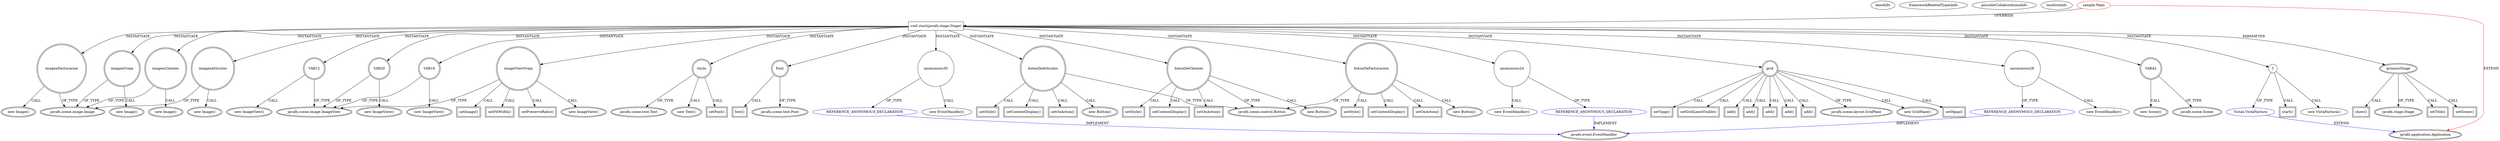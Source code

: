 digraph {
baseInfo[graphId=1075,category="extension_graph",isAnonymous=false,possibleRelation=true]
frameworkRelatedTypesInfo[0="javafx.application.Application"]
possibleCollaborationsInfo[0="1075~OVERRIDING_METHOD_DECLARATION-INSTANTIATION-~javafx.application.Application ~javafx.event.EventHandler ~false~true",1="1075~OVERRIDING_METHOD_DECLARATION-INSTANTIATION-~javafx.application.Application ~javafx.application.Application ~false~false"]
locationInfo[projectName="PabloRieser-Librin-Aplicacion-Java",filePath="/PabloRieser-Librin-Aplicacion-Java/Librin-Aplicacion-Java-master/src/sample/Main.java",contextSignature="Main",graphId="1075"]
0[label="sample.Main",vertexType="ROOT_CLIENT_CLASS_DECLARATION",isFrameworkType=false,color=red]
1[label="javafx.application.Application",vertexType="FRAMEWORK_CLASS_TYPE",isFrameworkType=true,peripheries=2]
2[label="void start(javafx.stage.Stage)",vertexType="OVERRIDING_METHOD_DECLARATION",isFrameworkType=false,shape=box]
3[label="primaryStage",vertexType="PARAMETER_DECLARATION",isFrameworkType=true,peripheries=2]
4[label="javafx.stage.Stage",vertexType="FRAMEWORK_CLASS_TYPE",isFrameworkType=true,peripheries=2]
6[label="imagenOveja",vertexType="VARIABLE_EXPRESION",isFrameworkType=true,peripheries=2,shape=circle]
7[label="javafx.scene.image.Image",vertexType="FRAMEWORK_CLASS_TYPE",isFrameworkType=true,peripheries=2]
5[label="new Image()",vertexType="CONSTRUCTOR_CALL",isFrameworkType=true,peripheries=2]
9[label="imageViewOveja",vertexType="VARIABLE_EXPRESION",isFrameworkType=true,peripheries=2,shape=circle]
10[label="javafx.scene.image.ImageView",vertexType="FRAMEWORK_CLASS_TYPE",isFrameworkType=true,peripheries=2]
8[label="new ImageView()",vertexType="CONSTRUCTOR_CALL",isFrameworkType=true,peripheries=2]
12[label="setImage()",vertexType="INSIDE_CALL",isFrameworkType=true,peripheries=2,shape=box]
14[label="setFitWidth()",vertexType="INSIDE_CALL",isFrameworkType=true,peripheries=2,shape=box]
16[label="setPreserveRatio()",vertexType="INSIDE_CALL",isFrameworkType=true,peripheries=2,shape=box]
18[label="titulo",vertexType="VARIABLE_EXPRESION",isFrameworkType=true,peripheries=2,shape=circle]
19[label="javafx.scene.text.Text",vertexType="FRAMEWORK_CLASS_TYPE",isFrameworkType=true,peripheries=2]
17[label="new Text()",vertexType="CONSTRUCTOR_CALL",isFrameworkType=true,peripheries=2]
21[label="setFont()",vertexType="INSIDE_CALL",isFrameworkType=true,peripheries=2,shape=box]
22[label="Font",vertexType="VARIABLE_EXPRESION",isFrameworkType=true,peripheries=2,shape=circle]
24[label="javafx.scene.text.Font",vertexType="FRAMEWORK_CLASS_TYPE",isFrameworkType=true,peripheries=2]
23[label="font()",vertexType="INSIDE_CALL",isFrameworkType=true,peripheries=2,shape=box]
26[label="imagenFacturacion",vertexType="VARIABLE_EXPRESION",isFrameworkType=true,peripheries=2,shape=circle]
25[label="new Image()",vertexType="CONSTRUCTOR_CALL",isFrameworkType=true,peripheries=2]
29[label="imagenArticulos",vertexType="VARIABLE_EXPRESION",isFrameworkType=true,peripheries=2,shape=circle]
28[label="new Image()",vertexType="CONSTRUCTOR_CALL",isFrameworkType=true,peripheries=2]
32[label="imagenClientes",vertexType="VARIABLE_EXPRESION",isFrameworkType=true,peripheries=2,shape=circle]
31[label="new Image()",vertexType="CONSTRUCTOR_CALL",isFrameworkType=true,peripheries=2]
35[label="botonDeFacturacion",vertexType="VARIABLE_EXPRESION",isFrameworkType=true,peripheries=2,shape=circle]
36[label="javafx.scene.control.Button",vertexType="FRAMEWORK_CLASS_TYPE",isFrameworkType=true,peripheries=2]
34[label="new Button()",vertexType="CONSTRUCTOR_CALL",isFrameworkType=true,peripheries=2]
38[label="VAR12",vertexType="VARIABLE_EXPRESION",isFrameworkType=true,peripheries=2,shape=circle]
37[label="new ImageView()",vertexType="CONSTRUCTOR_CALL",isFrameworkType=true,peripheries=2]
41[label="setStyle()",vertexType="INSIDE_CALL",isFrameworkType=true,peripheries=2,shape=box]
43[label="setContentDisplay()",vertexType="INSIDE_CALL",isFrameworkType=true,peripheries=2,shape=box]
45[label="botonDeArticulos",vertexType="VARIABLE_EXPRESION",isFrameworkType=true,peripheries=2,shape=circle]
44[label="new Button()",vertexType="CONSTRUCTOR_CALL",isFrameworkType=true,peripheries=2]
48[label="VAR16",vertexType="VARIABLE_EXPRESION",isFrameworkType=true,peripheries=2,shape=circle]
47[label="new ImageView()",vertexType="CONSTRUCTOR_CALL",isFrameworkType=true,peripheries=2]
51[label="setStyle()",vertexType="INSIDE_CALL",isFrameworkType=true,peripheries=2,shape=box]
53[label="setContentDisplay()",vertexType="INSIDE_CALL",isFrameworkType=true,peripheries=2,shape=box]
55[label="botonDeClientes",vertexType="VARIABLE_EXPRESION",isFrameworkType=true,peripheries=2,shape=circle]
54[label="new Button()",vertexType="CONSTRUCTOR_CALL",isFrameworkType=true,peripheries=2]
58[label="VAR20",vertexType="VARIABLE_EXPRESION",isFrameworkType=true,peripheries=2,shape=circle]
57[label="new ImageView()",vertexType="CONSTRUCTOR_CALL",isFrameworkType=true,peripheries=2]
61[label="setStyle()",vertexType="INSIDE_CALL",isFrameworkType=true,peripheries=2,shape=box]
63[label="setContentDisplay()",vertexType="INSIDE_CALL",isFrameworkType=true,peripheries=2,shape=box]
65[label="setOnAction()",vertexType="INSIDE_CALL",isFrameworkType=true,peripheries=2,shape=box]
67[label="anonymous24",vertexType="VARIABLE_EXPRESION",isFrameworkType=false,shape=circle]
68[label="REFERENCE_ANONYMOUS_DECLARATION",vertexType="REFERENCE_ANONYMOUS_DECLARATION",isFrameworkType=false,color=blue]
69[label="javafx.event.EventHandler",vertexType="FRAMEWORK_INTERFACE_TYPE",isFrameworkType=true,peripheries=2]
66[label="new EventHandler()",vertexType="CONSTRUCTOR_CALL",isFrameworkType=false]
71[label="f",vertexType="VARIABLE_EXPRESION",isFrameworkType=false,shape=circle]
72[label="Vistas.VistaFactura",vertexType="REFERENCE_CLIENT_CLASS_DECLARATION",isFrameworkType=false,color=blue]
70[label="new VistaFactura()",vertexType="CONSTRUCTOR_CALL",isFrameworkType=false]
75[label="start()",vertexType="INSIDE_CALL",isFrameworkType=true,peripheries=2,shape=box]
77[label="setOnAction()",vertexType="INSIDE_CALL",isFrameworkType=true,peripheries=2,shape=box]
79[label="anonymous28",vertexType="VARIABLE_EXPRESION",isFrameworkType=false,shape=circle]
80[label="REFERENCE_ANONYMOUS_DECLARATION",vertexType="REFERENCE_ANONYMOUS_DECLARATION",isFrameworkType=false,color=blue]
78[label="new EventHandler()",vertexType="CONSTRUCTOR_CALL",isFrameworkType=false]
83[label="setOnAction()",vertexType="INSIDE_CALL",isFrameworkType=true,peripheries=2,shape=box]
85[label="anonymous30",vertexType="VARIABLE_EXPRESION",isFrameworkType=false,shape=circle]
86[label="REFERENCE_ANONYMOUS_DECLARATION",vertexType="REFERENCE_ANONYMOUS_DECLARATION",isFrameworkType=false,color=blue]
84[label="new EventHandler()",vertexType="CONSTRUCTOR_CALL",isFrameworkType=false]
89[label="grid",vertexType="VARIABLE_EXPRESION",isFrameworkType=true,peripheries=2,shape=circle]
90[label="javafx.scene.layout.GridPane",vertexType="FRAMEWORK_CLASS_TYPE",isFrameworkType=true,peripheries=2]
88[label="new GridPane()",vertexType="CONSTRUCTOR_CALL",isFrameworkType=true,peripheries=2]
92[label="setHgap()",vertexType="INSIDE_CALL",isFrameworkType=true,peripheries=2,shape=box]
94[label="setVgap()",vertexType="INSIDE_CALL",isFrameworkType=true,peripheries=2,shape=box]
96[label="setGridLinesVisible()",vertexType="INSIDE_CALL",isFrameworkType=true,peripheries=2,shape=box]
98[label="add()",vertexType="INSIDE_CALL",isFrameworkType=true,peripheries=2,shape=box]
100[label="add()",vertexType="INSIDE_CALL",isFrameworkType=true,peripheries=2,shape=box]
102[label="add()",vertexType="INSIDE_CALL",isFrameworkType=true,peripheries=2,shape=box]
104[label="add()",vertexType="INSIDE_CALL",isFrameworkType=true,peripheries=2,shape=box]
106[label="add()",vertexType="INSIDE_CALL",isFrameworkType=true,peripheries=2,shape=box]
108[label="setTitle()",vertexType="INSIDE_CALL",isFrameworkType=true,peripheries=2,shape=box]
110[label="setScene()",vertexType="INSIDE_CALL",isFrameworkType=true,peripheries=2,shape=box]
112[label="VAR42",vertexType="VARIABLE_EXPRESION",isFrameworkType=true,peripheries=2,shape=circle]
113[label="javafx.scene.Scene",vertexType="FRAMEWORK_CLASS_TYPE",isFrameworkType=true,peripheries=2]
111[label="new Scene()",vertexType="CONSTRUCTOR_CALL",isFrameworkType=true,peripheries=2]
115[label="show()",vertexType="INSIDE_CALL",isFrameworkType=true,peripheries=2,shape=box]
0->1[label="EXTEND",color=red]
0->2[label="OVERRIDE"]
3->4[label="OF_TYPE"]
2->3[label="PARAMETER"]
2->6[label="INSTANTIATE"]
6->7[label="OF_TYPE"]
6->5[label="CALL"]
2->9[label="INSTANTIATE"]
9->10[label="OF_TYPE"]
9->8[label="CALL"]
9->12[label="CALL"]
9->14[label="CALL"]
9->16[label="CALL"]
2->18[label="INSTANTIATE"]
18->19[label="OF_TYPE"]
18->17[label="CALL"]
18->21[label="CALL"]
2->22[label="INSTANTIATE"]
22->24[label="OF_TYPE"]
22->23[label="CALL"]
2->26[label="INSTANTIATE"]
26->7[label="OF_TYPE"]
26->25[label="CALL"]
2->29[label="INSTANTIATE"]
29->7[label="OF_TYPE"]
29->28[label="CALL"]
2->32[label="INSTANTIATE"]
32->7[label="OF_TYPE"]
32->31[label="CALL"]
2->35[label="INSTANTIATE"]
35->36[label="OF_TYPE"]
35->34[label="CALL"]
2->38[label="INSTANTIATE"]
38->10[label="OF_TYPE"]
38->37[label="CALL"]
35->41[label="CALL"]
35->43[label="CALL"]
2->45[label="INSTANTIATE"]
45->36[label="OF_TYPE"]
45->44[label="CALL"]
2->48[label="INSTANTIATE"]
48->10[label="OF_TYPE"]
48->47[label="CALL"]
45->51[label="CALL"]
45->53[label="CALL"]
2->55[label="INSTANTIATE"]
55->36[label="OF_TYPE"]
55->54[label="CALL"]
2->58[label="INSTANTIATE"]
58->10[label="OF_TYPE"]
58->57[label="CALL"]
55->61[label="CALL"]
55->63[label="CALL"]
35->65[label="CALL"]
2->67[label="INSTANTIATE"]
68->69[label="IMPLEMENT",color=blue]
67->68[label="OF_TYPE"]
67->66[label="CALL"]
2->71[label="INSTANTIATE"]
72->1[label="EXTEND",color=blue]
71->72[label="OF_TYPE"]
71->70[label="CALL"]
71->75[label="CALL"]
55->77[label="CALL"]
2->79[label="INSTANTIATE"]
80->69[label="IMPLEMENT",color=blue]
79->80[label="OF_TYPE"]
79->78[label="CALL"]
45->83[label="CALL"]
2->85[label="INSTANTIATE"]
86->69[label="IMPLEMENT",color=blue]
85->86[label="OF_TYPE"]
85->84[label="CALL"]
2->89[label="INSTANTIATE"]
89->90[label="OF_TYPE"]
89->88[label="CALL"]
89->92[label="CALL"]
89->94[label="CALL"]
89->96[label="CALL"]
89->98[label="CALL"]
89->100[label="CALL"]
89->102[label="CALL"]
89->104[label="CALL"]
89->106[label="CALL"]
3->108[label="CALL"]
3->110[label="CALL"]
2->112[label="INSTANTIATE"]
112->113[label="OF_TYPE"]
112->111[label="CALL"]
3->115[label="CALL"]
}
